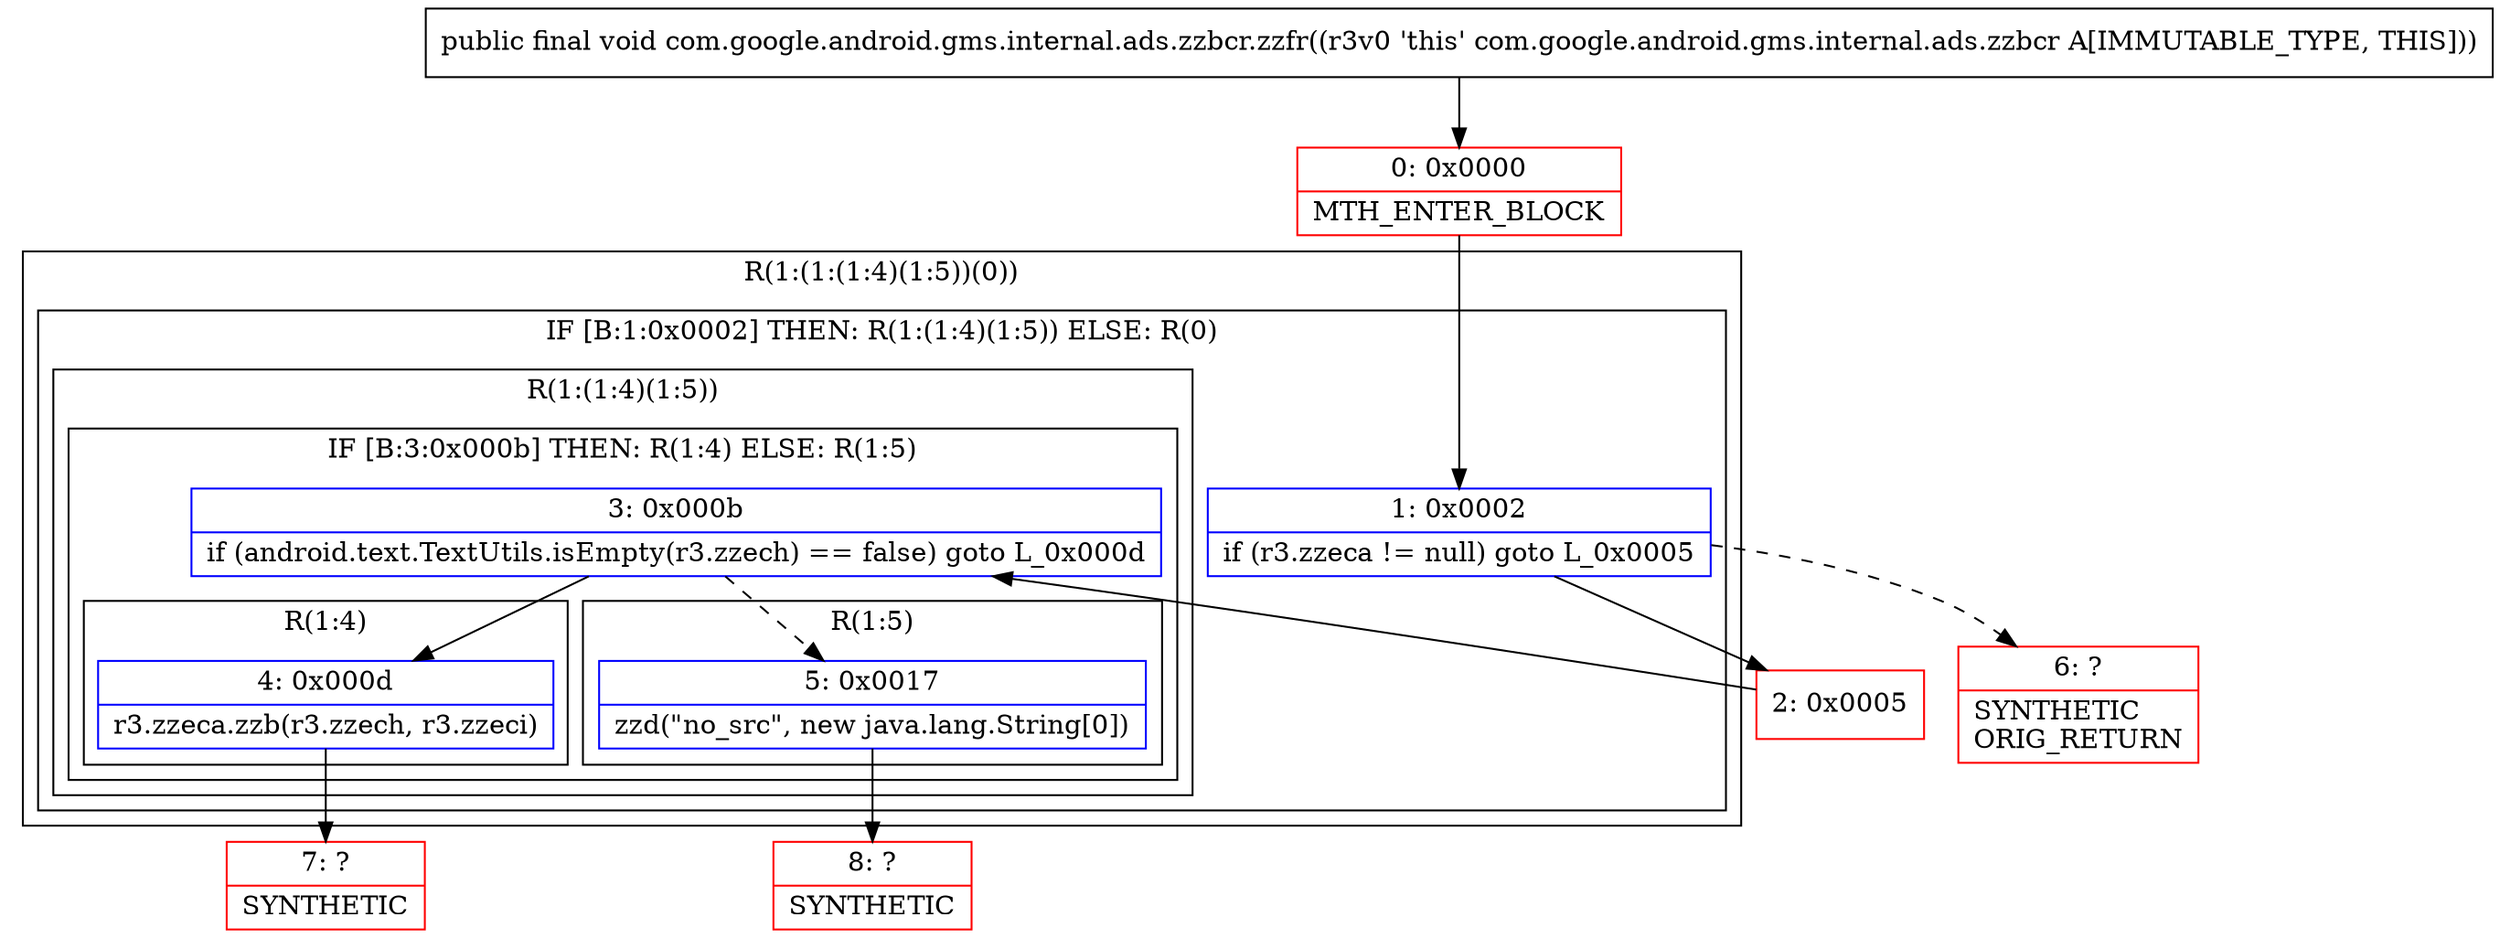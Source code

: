 digraph "CFG forcom.google.android.gms.internal.ads.zzbcr.zzfr()V" {
subgraph cluster_Region_46595276 {
label = "R(1:(1:(1:4)(1:5))(0))";
node [shape=record,color=blue];
subgraph cluster_IfRegion_1844794912 {
label = "IF [B:1:0x0002] THEN: R(1:(1:4)(1:5)) ELSE: R(0)";
node [shape=record,color=blue];
Node_1 [shape=record,label="{1\:\ 0x0002|if (r3.zzeca != null) goto L_0x0005\l}"];
subgraph cluster_Region_1940911934 {
label = "R(1:(1:4)(1:5))";
node [shape=record,color=blue];
subgraph cluster_IfRegion_245838728 {
label = "IF [B:3:0x000b] THEN: R(1:4) ELSE: R(1:5)";
node [shape=record,color=blue];
Node_3 [shape=record,label="{3\:\ 0x000b|if (android.text.TextUtils.isEmpty(r3.zzech) == false) goto L_0x000d\l}"];
subgraph cluster_Region_993168908 {
label = "R(1:4)";
node [shape=record,color=blue];
Node_4 [shape=record,label="{4\:\ 0x000d|r3.zzeca.zzb(r3.zzech, r3.zzeci)\l}"];
}
subgraph cluster_Region_2083621660 {
label = "R(1:5)";
node [shape=record,color=blue];
Node_5 [shape=record,label="{5\:\ 0x0017|zzd(\"no_src\", new java.lang.String[0])\l}"];
}
}
}
subgraph cluster_Region_1890289059 {
label = "R(0)";
node [shape=record,color=blue];
}
}
}
Node_0 [shape=record,color=red,label="{0\:\ 0x0000|MTH_ENTER_BLOCK\l}"];
Node_2 [shape=record,color=red,label="{2\:\ 0x0005}"];
Node_6 [shape=record,color=red,label="{6\:\ ?|SYNTHETIC\lORIG_RETURN\l}"];
Node_7 [shape=record,color=red,label="{7\:\ ?|SYNTHETIC\l}"];
Node_8 [shape=record,color=red,label="{8\:\ ?|SYNTHETIC\l}"];
MethodNode[shape=record,label="{public final void com.google.android.gms.internal.ads.zzbcr.zzfr((r3v0 'this' com.google.android.gms.internal.ads.zzbcr A[IMMUTABLE_TYPE, THIS])) }"];
MethodNode -> Node_0;
Node_1 -> Node_2;
Node_1 -> Node_6[style=dashed];
Node_3 -> Node_4;
Node_3 -> Node_5[style=dashed];
Node_4 -> Node_7;
Node_5 -> Node_8;
Node_0 -> Node_1;
Node_2 -> Node_3;
}

